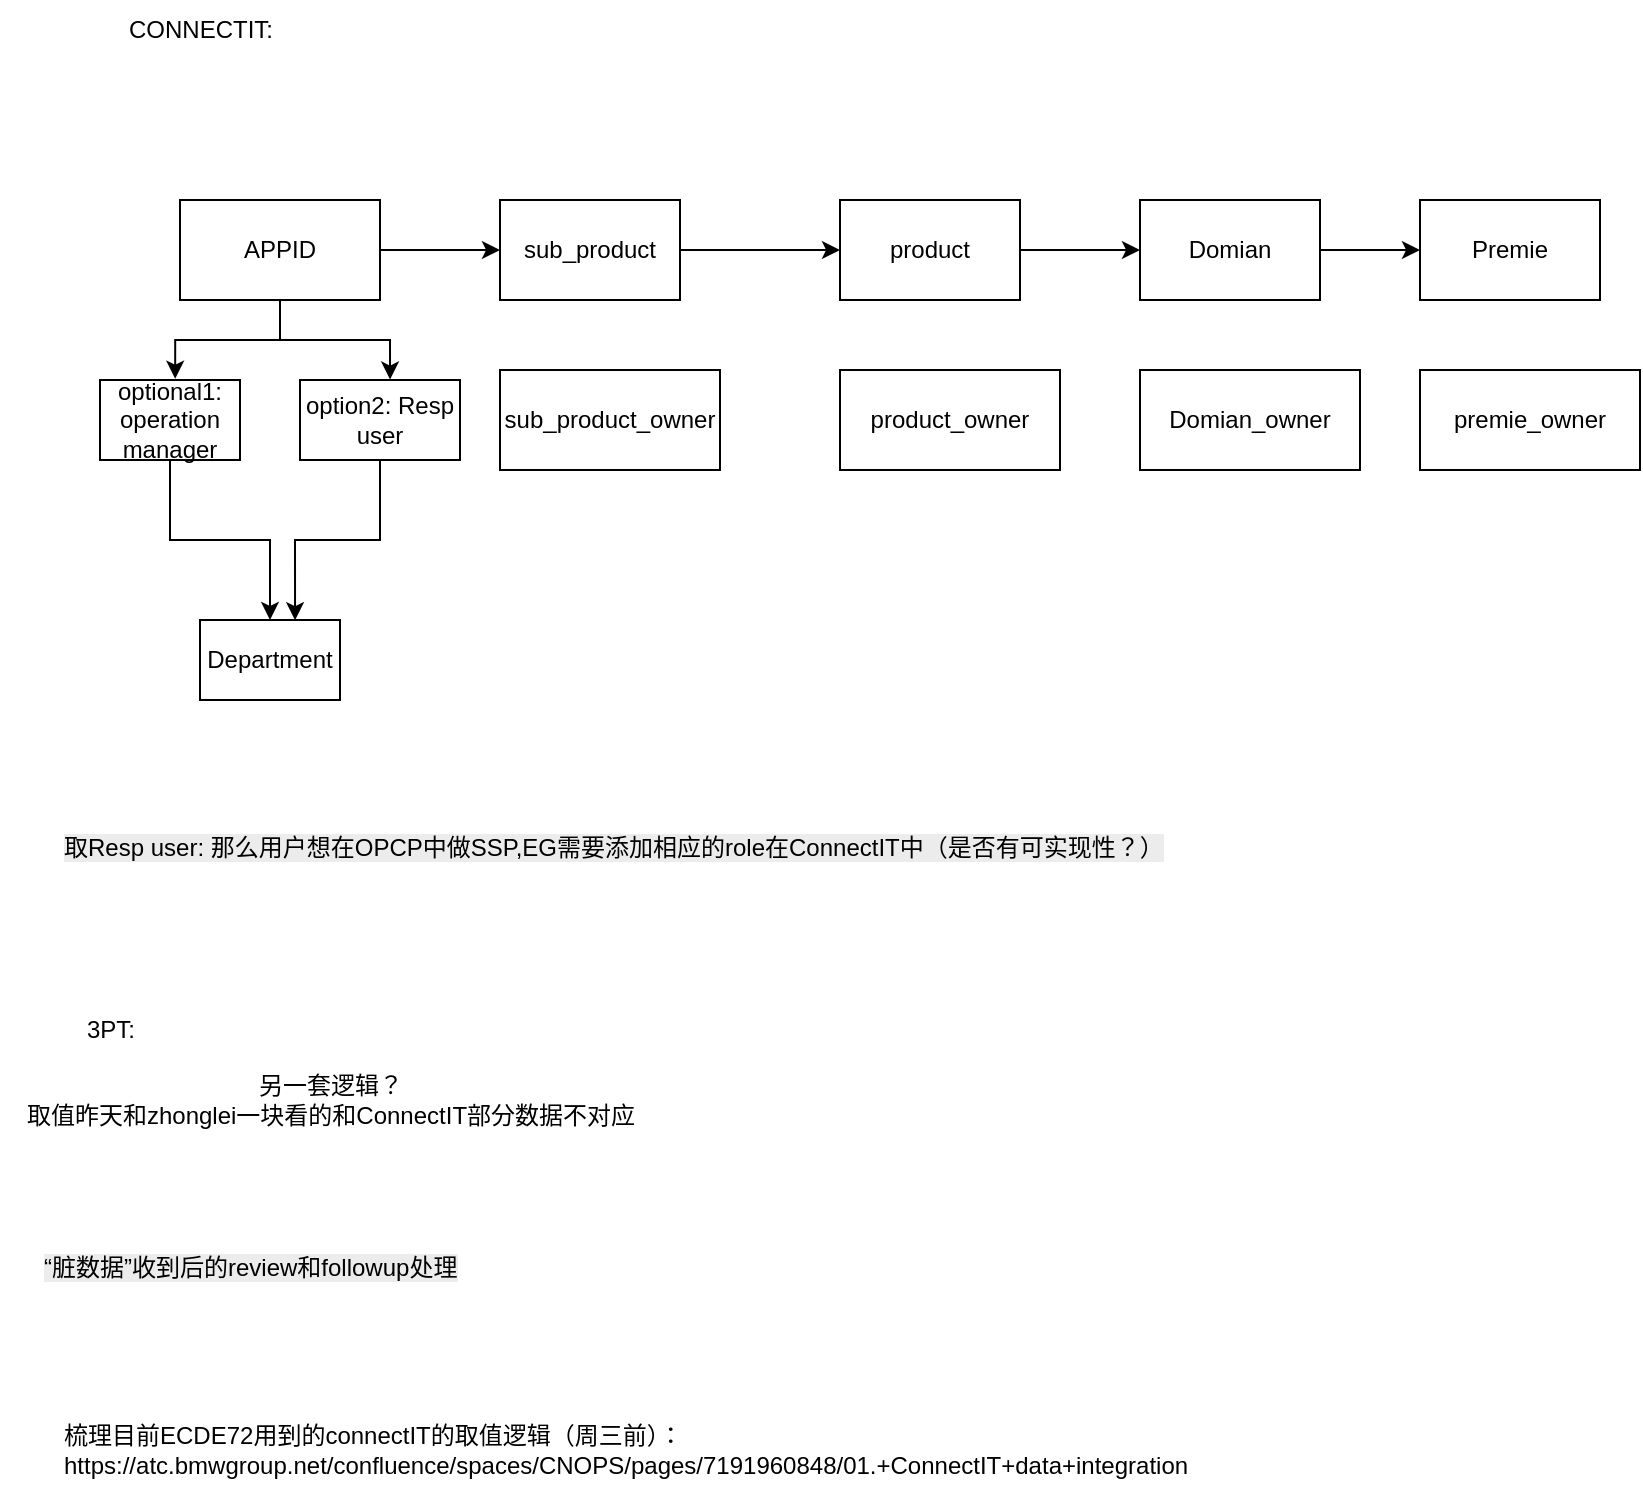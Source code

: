 <mxfile version="28.1.1">
  <diagram name="第 1 页" id="BSCWauZXV5LeKHG2UdXg">
    <mxGraphModel dx="1776" dy="558" grid="1" gridSize="10" guides="1" tooltips="1" connect="1" arrows="1" fold="1" page="1" pageScale="1" pageWidth="827" pageHeight="1169" math="0" shadow="0">
      <root>
        <mxCell id="0" />
        <mxCell id="1" parent="0" />
        <mxCell id="vqEWgfP7RBYQq6a4k92P-22" style="edgeStyle=orthogonalEdgeStyle;rounded=0;orthogonalLoop=1;jettySize=auto;html=1;entryX=0;entryY=0.5;entryDx=0;entryDy=0;" edge="1" parent="1" source="vqEWgfP7RBYQq6a4k92P-1" target="vqEWgfP7RBYQq6a4k92P-14">
          <mxGeometry relative="1" as="geometry" />
        </mxCell>
        <mxCell id="vqEWgfP7RBYQq6a4k92P-1" value="APPID" style="rounded=0;whiteSpace=wrap;html=1;" vertex="1" parent="1">
          <mxGeometry x="20" y="200" width="100" height="50" as="geometry" />
        </mxCell>
        <mxCell id="vqEWgfP7RBYQq6a4k92P-12" style="edgeStyle=orthogonalEdgeStyle;rounded=0;orthogonalLoop=1;jettySize=auto;html=1;entryX=0.5;entryY=0;entryDx=0;entryDy=0;" edge="1" parent="1" source="vqEWgfP7RBYQq6a4k92P-3" target="vqEWgfP7RBYQq6a4k92P-5">
          <mxGeometry relative="1" as="geometry" />
        </mxCell>
        <mxCell id="vqEWgfP7RBYQq6a4k92P-3" value="optional1: operation manager" style="rounded=0;whiteSpace=wrap;html=1;" vertex="1" parent="1">
          <mxGeometry x="-20" y="290" width="70" height="40" as="geometry" />
        </mxCell>
        <mxCell id="vqEWgfP7RBYQq6a4k92P-5" value="Department" style="rounded=0;whiteSpace=wrap;html=1;" vertex="1" parent="1">
          <mxGeometry x="30" y="410" width="70" height="40" as="geometry" />
        </mxCell>
        <mxCell id="vqEWgfP7RBYQq6a4k92P-7" value="option2: Resp user" style="rounded=0;whiteSpace=wrap;html=1;" vertex="1" parent="1">
          <mxGeometry x="80" y="290" width="80" height="40" as="geometry" />
        </mxCell>
        <mxCell id="vqEWgfP7RBYQq6a4k92P-10" style="edgeStyle=orthogonalEdgeStyle;rounded=0;orthogonalLoop=1;jettySize=auto;html=1;entryX=0.537;entryY=-0.016;entryDx=0;entryDy=0;entryPerimeter=0;" edge="1" parent="1" source="vqEWgfP7RBYQq6a4k92P-1" target="vqEWgfP7RBYQq6a4k92P-3">
          <mxGeometry relative="1" as="geometry" />
        </mxCell>
        <mxCell id="vqEWgfP7RBYQq6a4k92P-11" style="edgeStyle=orthogonalEdgeStyle;rounded=0;orthogonalLoop=1;jettySize=auto;html=1;entryX=0.563;entryY=-0.006;entryDx=0;entryDy=0;entryPerimeter=0;" edge="1" parent="1" source="vqEWgfP7RBYQq6a4k92P-1" target="vqEWgfP7RBYQq6a4k92P-7">
          <mxGeometry relative="1" as="geometry" />
        </mxCell>
        <mxCell id="vqEWgfP7RBYQq6a4k92P-13" style="edgeStyle=orthogonalEdgeStyle;rounded=0;orthogonalLoop=1;jettySize=auto;html=1;entryX=0.679;entryY=0.003;entryDx=0;entryDy=0;entryPerimeter=0;" edge="1" parent="1" source="vqEWgfP7RBYQq6a4k92P-7" target="vqEWgfP7RBYQq6a4k92P-5">
          <mxGeometry relative="1" as="geometry" />
        </mxCell>
        <mxCell id="vqEWgfP7RBYQq6a4k92P-23" style="edgeStyle=orthogonalEdgeStyle;rounded=0;orthogonalLoop=1;jettySize=auto;html=1;exitX=1;exitY=0.5;exitDx=0;exitDy=0;entryX=0;entryY=0.5;entryDx=0;entryDy=0;" edge="1" parent="1" source="vqEWgfP7RBYQq6a4k92P-14" target="vqEWgfP7RBYQq6a4k92P-15">
          <mxGeometry relative="1" as="geometry" />
        </mxCell>
        <mxCell id="vqEWgfP7RBYQq6a4k92P-14" value="sub_product" style="rounded=0;whiteSpace=wrap;html=1;" vertex="1" parent="1">
          <mxGeometry x="180" y="200" width="90" height="50" as="geometry" />
        </mxCell>
        <mxCell id="vqEWgfP7RBYQq6a4k92P-24" style="edgeStyle=orthogonalEdgeStyle;rounded=0;orthogonalLoop=1;jettySize=auto;html=1;exitX=1;exitY=0.5;exitDx=0;exitDy=0;entryX=0;entryY=0.5;entryDx=0;entryDy=0;" edge="1" parent="1" source="vqEWgfP7RBYQq6a4k92P-15" target="vqEWgfP7RBYQq6a4k92P-18">
          <mxGeometry relative="1" as="geometry" />
        </mxCell>
        <mxCell id="vqEWgfP7RBYQq6a4k92P-15" value="product" style="rounded=0;whiteSpace=wrap;html=1;" vertex="1" parent="1">
          <mxGeometry x="350" y="200" width="90" height="50" as="geometry" />
        </mxCell>
        <mxCell id="vqEWgfP7RBYQq6a4k92P-16" value="sub_product_owner" style="rounded=0;whiteSpace=wrap;html=1;" vertex="1" parent="1">
          <mxGeometry x="180" y="285" width="110" height="50" as="geometry" />
        </mxCell>
        <mxCell id="vqEWgfP7RBYQq6a4k92P-17" value="product_owner" style="rounded=0;whiteSpace=wrap;html=1;" vertex="1" parent="1">
          <mxGeometry x="350" y="285" width="110" height="50" as="geometry" />
        </mxCell>
        <mxCell id="vqEWgfP7RBYQq6a4k92P-25" style="edgeStyle=orthogonalEdgeStyle;rounded=0;orthogonalLoop=1;jettySize=auto;html=1;exitX=1;exitY=0.5;exitDx=0;exitDy=0;entryX=0;entryY=0.5;entryDx=0;entryDy=0;" edge="1" parent="1" source="vqEWgfP7RBYQq6a4k92P-18" target="vqEWgfP7RBYQq6a4k92P-19">
          <mxGeometry relative="1" as="geometry" />
        </mxCell>
        <mxCell id="vqEWgfP7RBYQq6a4k92P-18" value="Domian" style="rounded=0;whiteSpace=wrap;html=1;" vertex="1" parent="1">
          <mxGeometry x="500" y="200" width="90" height="50" as="geometry" />
        </mxCell>
        <mxCell id="vqEWgfP7RBYQq6a4k92P-19" value="Premie" style="rounded=0;whiteSpace=wrap;html=1;" vertex="1" parent="1">
          <mxGeometry x="640" y="200" width="90" height="50" as="geometry" />
        </mxCell>
        <mxCell id="vqEWgfP7RBYQq6a4k92P-20" value="Domian_owner" style="rounded=0;whiteSpace=wrap;html=1;" vertex="1" parent="1">
          <mxGeometry x="500" y="285" width="110" height="50" as="geometry" />
        </mxCell>
        <mxCell id="vqEWgfP7RBYQq6a4k92P-21" value="premie_owner" style="rounded=0;whiteSpace=wrap;html=1;" vertex="1" parent="1">
          <mxGeometry x="640" y="285" width="110" height="50" as="geometry" />
        </mxCell>
        <mxCell id="vqEWgfP7RBYQq6a4k92P-27" value="CONNECTIT:" style="text;html=1;align=center;verticalAlign=middle;resizable=0;points=[];autosize=1;strokeColor=none;fillColor=none;" vertex="1" parent="1">
          <mxGeometry x="-20" y="100" width="100" height="30" as="geometry" />
        </mxCell>
        <mxCell id="vqEWgfP7RBYQq6a4k92P-28" value="3PT:" style="text;html=1;align=center;verticalAlign=middle;resizable=0;points=[];autosize=1;strokeColor=none;fillColor=none;" vertex="1" parent="1">
          <mxGeometry x="-40" y="600" width="50" height="30" as="geometry" />
        </mxCell>
        <mxCell id="vqEWgfP7RBYQq6a4k92P-35" value="&lt;span style=&quot;color: rgb(0, 0, 0); font-family: Helvetica; font-size: 12px; font-style: normal; font-variant-ligatures: normal; font-variant-caps: normal; font-weight: 400; letter-spacing: normal; orphans: 2; text-align: center; text-indent: 0px; text-transform: none; widows: 2; word-spacing: 0px; -webkit-text-stroke-width: 0px; white-space: nowrap; background-color: rgb(236, 236, 236); text-decoration-thickness: initial; text-decoration-style: initial; text-decoration-color: initial; float: none; display: inline !important;&quot;&gt;取Resp user: 那么用户想在OPCP中做SSP,EG需要添加相应的role在ConnectIT中（是否有可实现性？）&lt;/span&gt;" style="text;whiteSpace=wrap;html=1;" vertex="1" parent="1">
          <mxGeometry x="-40" y="510" width="530" height="40" as="geometry" />
        </mxCell>
        <mxCell id="vqEWgfP7RBYQq6a4k92P-36" value="另一套逻辑？&lt;div&gt;取值昨天和zhonglei一块看的和ConnectIT部分数据不对应&lt;/div&gt;" style="text;html=1;align=center;verticalAlign=middle;resizable=0;points=[];autosize=1;strokeColor=none;fillColor=none;" vertex="1" parent="1">
          <mxGeometry x="-70" y="630" width="330" height="40" as="geometry" />
        </mxCell>
        <mxCell id="vqEWgfP7RBYQq6a4k92P-37" value="&lt;span style=&quot;color: rgb(0, 0, 0); font-family: Helvetica; font-size: 12px; font-style: normal; font-variant-ligatures: normal; font-variant-caps: normal; font-weight: 400; letter-spacing: normal; orphans: 2; text-align: center; text-indent: 0px; text-transform: none; widows: 2; word-spacing: 0px; -webkit-text-stroke-width: 0px; white-space: nowrap; background-color: rgb(236, 236, 236); text-decoration-thickness: initial; text-decoration-style: initial; text-decoration-color: initial; display: inline !important; float: none;&quot;&gt;“脏数据”收到后的review和followup处理&lt;/span&gt;" style="text;whiteSpace=wrap;html=1;" vertex="1" parent="1">
          <mxGeometry x="-50" y="720" width="240" height="40" as="geometry" />
        </mxCell>
        <mxCell id="vqEWgfP7RBYQq6a4k92P-38" value="&lt;div&gt;梳理目前ECDE72用到的connectIT的取值逻辑（周三前）：&lt;/div&gt;https://atc.bmwgroup.net/confluence/spaces/CNOPS/pages/7191960848/01.+ConnectIT+data+integration" style="text;html=1;align=left;verticalAlign=middle;resizable=0;points=[];autosize=1;strokeColor=none;fillColor=none;" vertex="1" parent="1">
          <mxGeometry x="-40" y="805" width="590" height="40" as="geometry" />
        </mxCell>
      </root>
    </mxGraphModel>
  </diagram>
</mxfile>
